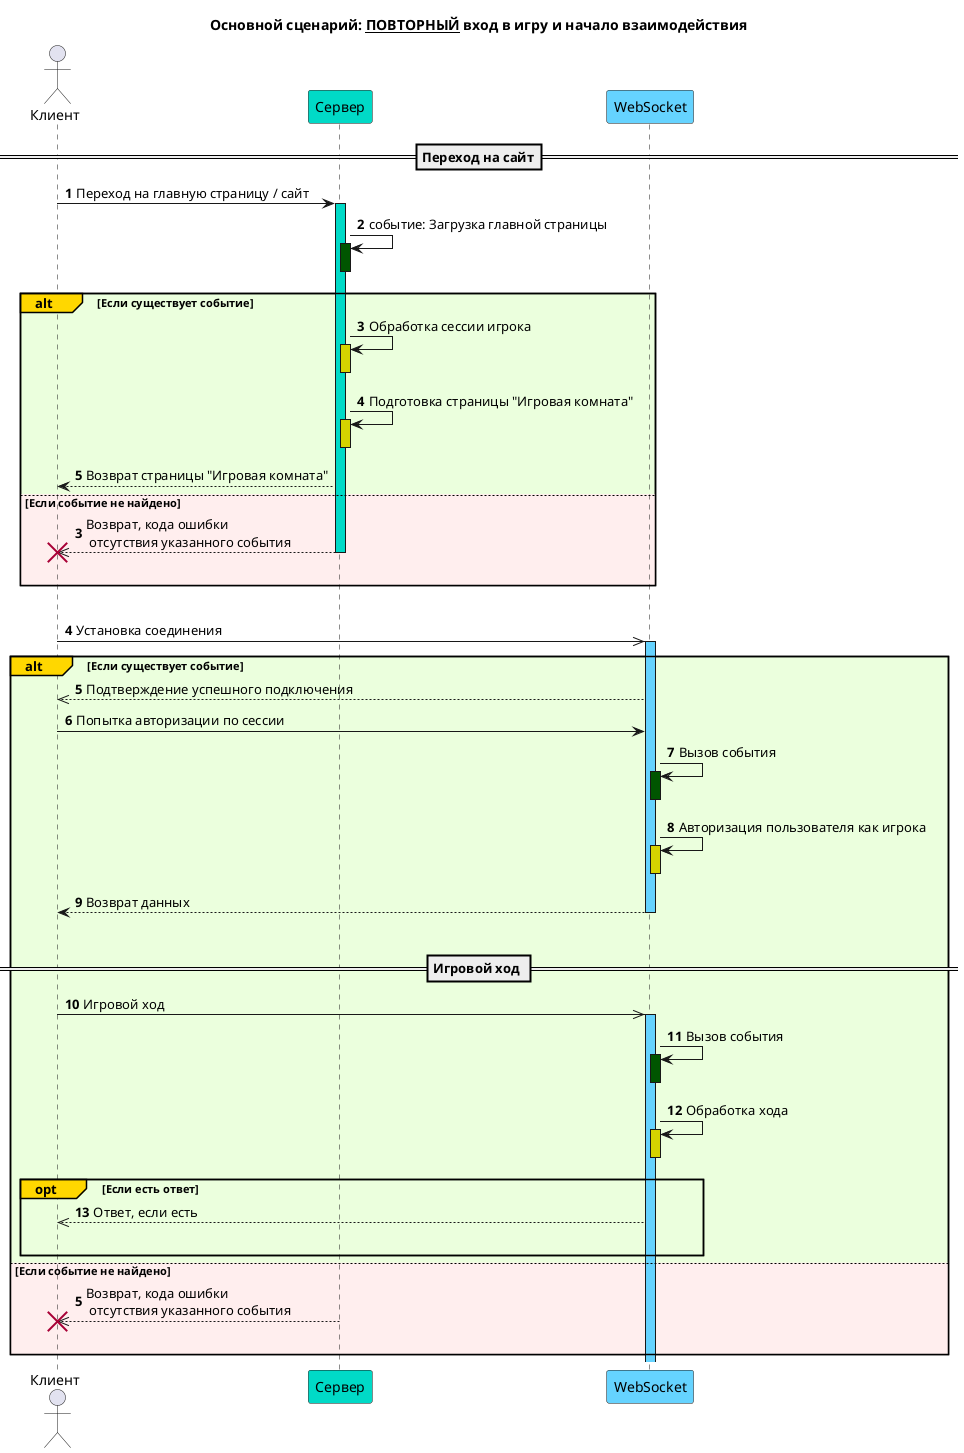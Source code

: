 @startuml sequenceDiagramsGeneral2
title Основной сценарий: __ПОВТОРНЫЙ__ вход в игру и начало взаимодействия

actor Клиент as client
participant Сервер as server #00dac7
participant WebSocket #65d3ff

autonumber
==Переход на сайт==
client -> server ++ #00dac7 : Переход на главную страницу / сайт
server -> server ++-- #005500 : событие: Загрузка главной страницы
alt#Gold #ebffdd Если существует событие
    server -> server ++-- #d6d300 : Обработка сессии игрока
    server -> server ++-- #d6d300 : Подготовка страницы "Игровая комната"
    server --> client : Возврат страницы "Игровая комната"
else #ffeeee Если событие не найдено
    autonumber 3
    server -->> client !! : Возврат, кода ошибки\n отсутствия указанного события
    deactivate server
    |||
end

|||
client ->> WebSocket ++ #65d3ff : Установка соединения
alt#Gold #ebffdd Если существует событие
    WebSocket -->> client : Подтверждение успешного подключения

    client -> WebSocket : Попытка авторизации по сессии
    WebSocket -> WebSocket ++-- #005500 : Вызов события
    WebSocket -> WebSocket ++-- #d6d300 : Авторизация пользователя как игрока
    WebSocket --> client -- : Возврат данных
    |||
    == Игровой ход ==
    client ->> WebSocket ++ #65d3ff : Игровой ход
    WebSocket -> WebSocket ++-- #005500 : Вызов события
    WebSocket -> WebSocket ++-- #d6d300 : Обработка хода

    opt#Gold Если есть ответ
        WebSocket -->> client : Ответ, если есть
        |||
    end
else #ffeeee Если событие не найдено
    autonumber 5
    server -->> client !! : Возврат, кода ошибки\n отсутствия указанного события
    |||
end
@enduml